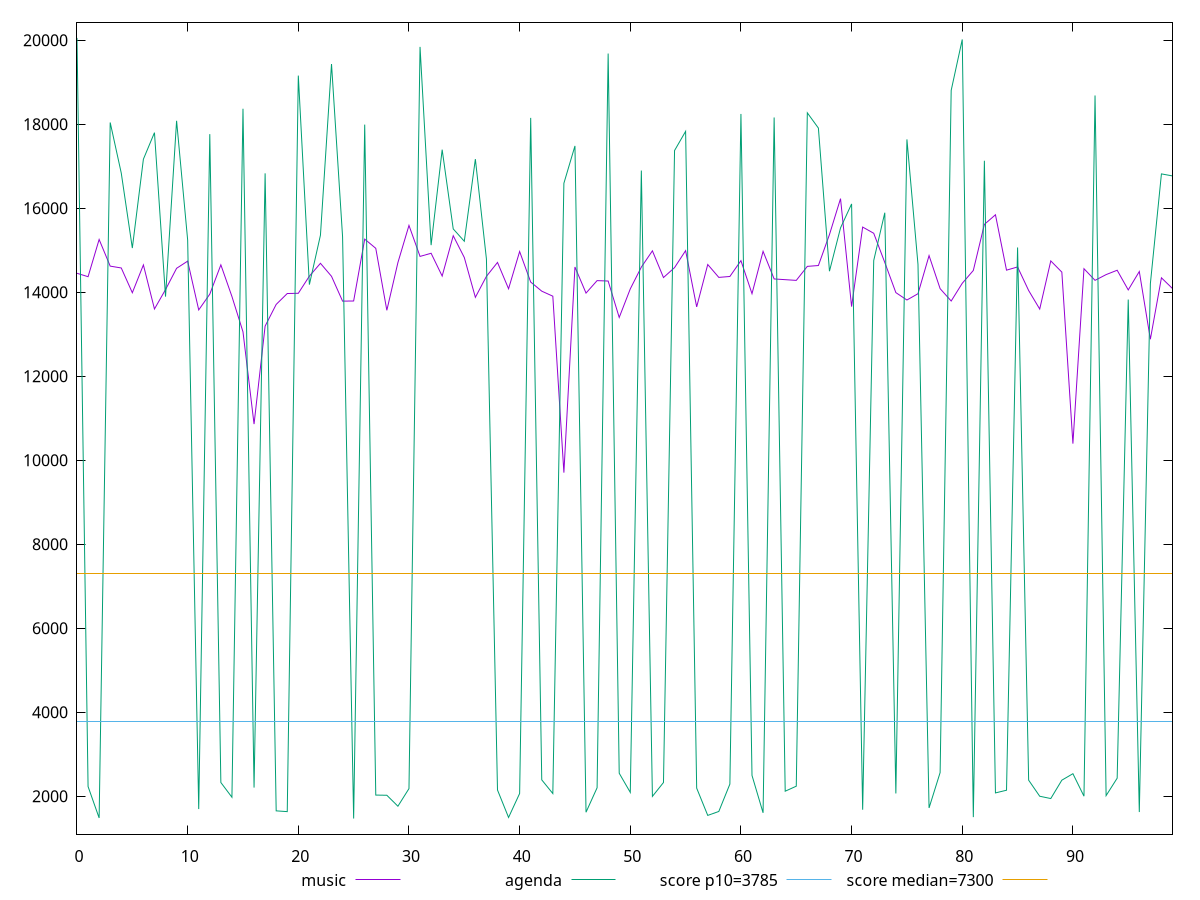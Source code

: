 reset

$music <<EOF
0 14452.826999999996
1 14371.468000000003
2 15257.7295
3 14623.138
4 14579.377499999999
5 13989.615000000003
6 14652.003499999999
7 13602.5315
8 14064.489
9 14571.371500000003
10 14742.1885
11 13580.478000000001
12 13955.777499999997
13 14653.451500000003
14 13900.987000000001
15 13058.7095
16 10861.715500000002
17 13194.645999999999
18 13711.558999999997
19 13970.992000000002
20 13976.5275
21 14384.8505
22 14690.274999999996
23 14380.603500000001
24 13789.576
25 13793.018499999998
26 15265.6635
27 15046.677
28 13571.08
29 14707.8405
30 15592.525500000003
31 14854.585500000001
32 14929.578
33 14386.983500000004
34 15347.027500000002
35 14828.5475
36 13880.6205
37 14379.681
38 14711.235499999999
39 14084.404500000002
40 14971.108500000002
41 14244.0105
42 14027.114999999998
43 13907.3775
44 9706.637499999997
45 14602.298999999995
46 13981.301000000003
47 14278.149999999998
48 14268.3155
49 13401.1905
50 14081.2935
51 14600.447999999999
52 14987.228000000003
53 14351.234499999999
54 14588.056
55 14992.284999999998
56 13653.104000000003
57 14661.928
58 14354.880499999997
59 14376.9645
60 14753.748999999998
61 13967.073500000002
62 14975.3915
63 14317.892499999998
64 14300.834499999997
65 14283.648499999998
66 14617.358499999998
67 14637.548999999999
68 15374.585999999996
69 16230.2925
70 13659.337500000001
71 15552.943000000001
72 15405.281500000003
73 14710.276500000002
74 13992.476999999999
75 13816.573500000002
76 13965.997500000001
77 14873.699499999999
78 14086.8515
79 13792.579500000002
80 14214.501999999997
81 14519.8705
82 15617.428500000004
83 15846.203499999996
84 14527.234500000002
85 14603.317
86 14042.785
87 13600.903499999997
88 14747.522
89 14480.468500000004
90 10397.0625
91 14561.972499999996
92 14284.639
93 14421.307499999999
94 14525.211500000001
95 14056.41
96 14495.1295
97 12882.582999999999
98 14344.948
99 14089.239999999998
EOF

$agenda <<EOF
0 20057.4065
1 2231.5924999999997
2 1483.5720000000001
3 18042.988999999994
4 16838.648499999996
5 15053.4405
6 17169.812000000005
7 17801.5665
8 13896.956499999998
9 18083.4615
10 15244.4415
11 1695.312
12 17766.498499999998
13 2327.848
14 1976.6799999999998
15 18371.359
16 2207.0919999999996
17 16833.2825
18 1652.56
19 1634.2679999999996
20 19160.276
21 14183.136499999997
22 15360.229500000001
23 19435.597000000005
24 15321.468499999999
25 1470.078
26 17992.14
27 2028.505
28 2023.7955000000002
29 1762.9100000000003
30 2182.134
31 19843.886499999993
32 15123.1655
33 17395.73
34 15509.129500000003
35 15215.466499999999
36 17171.648
37 14792.8
38 2149.149
39 1495.296
40 2066.1319999999996
41 18152.5735
42 2390.5977500000004
43 2064.8525
44 16595.912000000004
45 17485.250500000002
46 1619.5259999999998
47 2202.318
48 19685.213000000003
49 2548.126
50 2092.2305
51 16899.152499999997
52 1996.9430000000002
53 2327.4880000000003
54 17375.756499999996
55 17832.453999999998
56 2193.26
57 1544.433
58 1637.9750000000001
59 2289.6775000000002
60 18246.555
61 2496.0335000000005
62 1605.927
63 18162.998
64 2120.5575000000003
65 2239.8115000000003
66 18273.146500000003
67 17910.104
68 14502.017000000002
69 15533.517999999996
70 16104.3485
71 1679.2984999999999
72 14756.590000000004
73 15894.819
74 2067.002
75 17640.905000000002
76 14664.268000000002
77 1721.8225000000002
78 2563.6580000000004
79 18807.834999999995
80 20020.5775
81 1503.2224999999999
82 17133.217000000004
83 2079.816
84 2143.762
85 15067.694
86 2383.298
87 2000.5349999999999
88 1945.6981
89 2383.035
90 2537.045
91 2001.5550000000003
92 18686.940000000002
93 2015.135
94 2430.5559999999996
95 13827.8985
96 1623.566
97 14204.714999999998
98 16819.542
99 16771.157000000003
EOF

set key outside below
set xrange [0:99]
set yrange [1098.33143:20429.15307]
set trange [1098.33143:20429.15307]
set terminal svg size 640, 520 enhanced background rgb 'white'
set output "reports/report_00028_2021-02-24T12-49-42.674Z/interactive/comparison/line/0_vs_1.svg"

plot $music title "music" with line, \
     $agenda title "agenda" with line, \
     3785 title "score p10=3785", \
     7300 title "score median=7300"

reset
